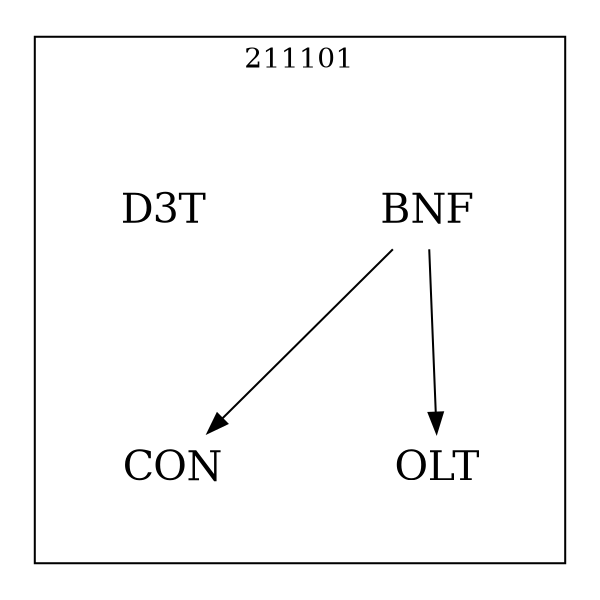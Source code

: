 strict digraph DAGS {
	size = "4,4!" ; ratio ="fill"; subgraph cluster_0{
			labeldoc = "t";
			label = "211101";node	[label= CON, shape = plaintext, fontsize=20] CON;node	[label= BNF, shape = plaintext, fontsize=20] BNF;node	[label= D3T, shape = plaintext, fontsize=20] D3T;node	[label= OLT, shape = plaintext, fontsize=20] OLT;
BNF->CON;
BNF->OLT;
	}}